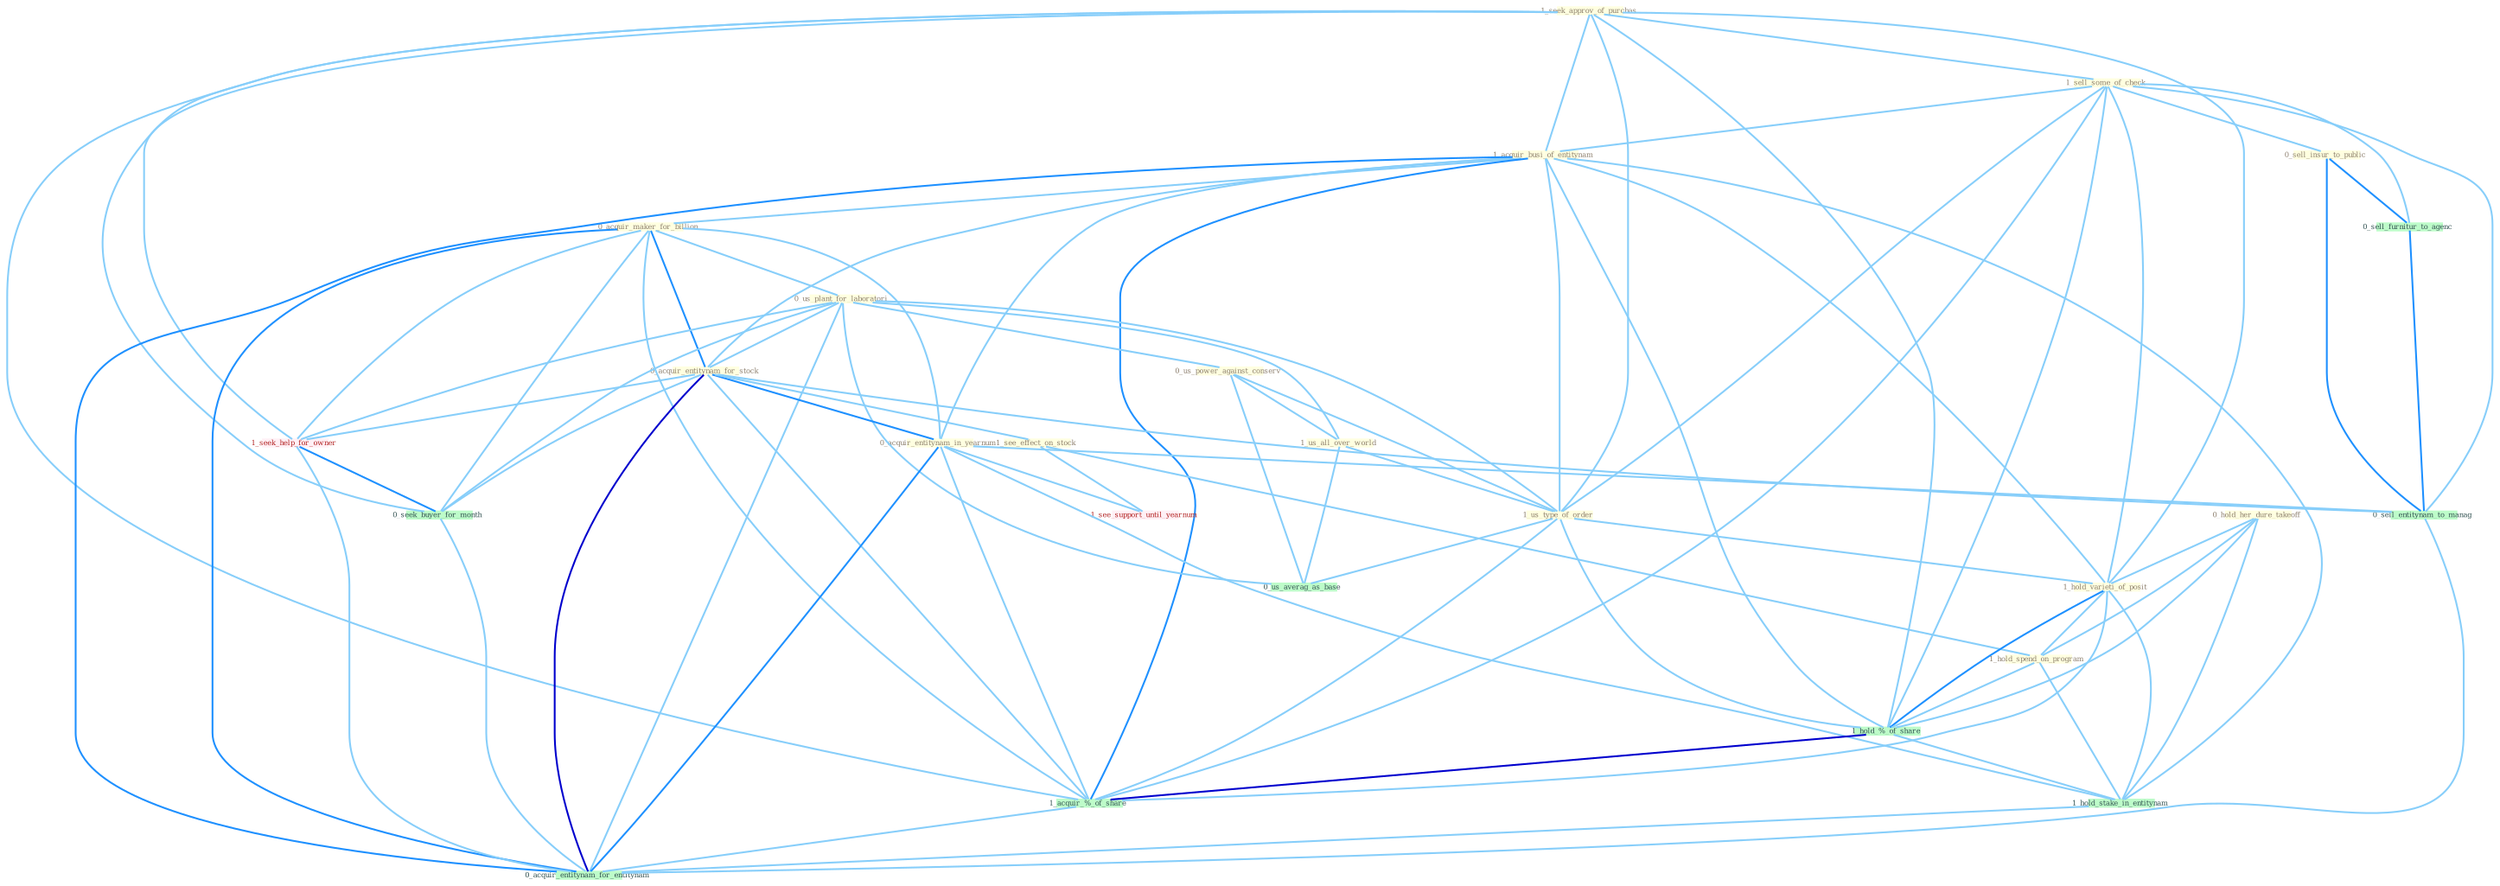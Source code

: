 Graph G{ 
    node
    [shape=polygon,style=filled,width=.5,height=.06,color="#BDFCC9",fixedsize=true,fontsize=4,
    fontcolor="#2f4f4f"];
    {node
    [color="#ffffe0", fontcolor="#8b7d6b"] "1_seek_approv_of_purchas " "1_sell_some_of_check " "1_acquir_busi_of_entitynam " "0_acquir_maker_for_billion " "0_us_plant_for_laboratori " "0_acquir_entitynam_for_stock " "0_us_power_against_conserv " "1_us_all_over_world " "0_acquir_entitynam_in_yearnum " "0_hold_her_dure_takeoff " "1_us_type_of_order " "0_sell_insur_to_public " "1_see_effect_on_stock " "1_hold_varieti_of_posit " "1_hold_spend_on_program "}
{node [color="#fff0f5", fontcolor="#b22222"] "1_seek_help_for_owner " "1_see_support_until_yearnum "}
edge [color="#B0E2FF"];

	"1_seek_approv_of_purchas " -- "1_sell_some_of_check " [w="1", color="#87cefa" ];
	"1_seek_approv_of_purchas " -- "1_acquir_busi_of_entitynam " [w="1", color="#87cefa" ];
	"1_seek_approv_of_purchas " -- "1_us_type_of_order " [w="1", color="#87cefa" ];
	"1_seek_approv_of_purchas " -- "1_hold_varieti_of_posit " [w="1", color="#87cefa" ];
	"1_seek_approv_of_purchas " -- "1_hold_%_of_share " [w="1", color="#87cefa" ];
	"1_seek_approv_of_purchas " -- "1_seek_help_for_owner " [w="1", color="#87cefa" ];
	"1_seek_approv_of_purchas " -- "0_seek_buyer_for_month " [w="1", color="#87cefa" ];
	"1_seek_approv_of_purchas " -- "1_acquir_%_of_share " [w="1", color="#87cefa" ];
	"1_sell_some_of_check " -- "1_acquir_busi_of_entitynam " [w="1", color="#87cefa" ];
	"1_sell_some_of_check " -- "1_us_type_of_order " [w="1", color="#87cefa" ];
	"1_sell_some_of_check " -- "0_sell_insur_to_public " [w="1", color="#87cefa" ];
	"1_sell_some_of_check " -- "1_hold_varieti_of_posit " [w="1", color="#87cefa" ];
	"1_sell_some_of_check " -- "1_hold_%_of_share " [w="1", color="#87cefa" ];
	"1_sell_some_of_check " -- "1_acquir_%_of_share " [w="1", color="#87cefa" ];
	"1_sell_some_of_check " -- "0_sell_furnitur_to_agenc " [w="1", color="#87cefa" ];
	"1_sell_some_of_check " -- "0_sell_entitynam_to_manag " [w="1", color="#87cefa" ];
	"1_acquir_busi_of_entitynam " -- "0_acquir_maker_for_billion " [w="1", color="#87cefa" ];
	"1_acquir_busi_of_entitynam " -- "0_acquir_entitynam_for_stock " [w="1", color="#87cefa" ];
	"1_acquir_busi_of_entitynam " -- "0_acquir_entitynam_in_yearnum " [w="1", color="#87cefa" ];
	"1_acquir_busi_of_entitynam " -- "1_us_type_of_order " [w="1", color="#87cefa" ];
	"1_acquir_busi_of_entitynam " -- "1_hold_varieti_of_posit " [w="1", color="#87cefa" ];
	"1_acquir_busi_of_entitynam " -- "1_hold_%_of_share " [w="1", color="#87cefa" ];
	"1_acquir_busi_of_entitynam " -- "1_hold_stake_in_entitynam " [w="1", color="#87cefa" ];
	"1_acquir_busi_of_entitynam " -- "1_acquir_%_of_share " [w="2", color="#1e90ff" , len=0.8];
	"1_acquir_busi_of_entitynam " -- "0_acquir_entitynam_for_entitynam " [w="2", color="#1e90ff" , len=0.8];
	"0_acquir_maker_for_billion " -- "0_us_plant_for_laboratori " [w="1", color="#87cefa" ];
	"0_acquir_maker_for_billion " -- "0_acquir_entitynam_for_stock " [w="2", color="#1e90ff" , len=0.8];
	"0_acquir_maker_for_billion " -- "0_acquir_entitynam_in_yearnum " [w="1", color="#87cefa" ];
	"0_acquir_maker_for_billion " -- "1_seek_help_for_owner " [w="1", color="#87cefa" ];
	"0_acquir_maker_for_billion " -- "0_seek_buyer_for_month " [w="1", color="#87cefa" ];
	"0_acquir_maker_for_billion " -- "1_acquir_%_of_share " [w="1", color="#87cefa" ];
	"0_acquir_maker_for_billion " -- "0_acquir_entitynam_for_entitynam " [w="2", color="#1e90ff" , len=0.8];
	"0_us_plant_for_laboratori " -- "0_acquir_entitynam_for_stock " [w="1", color="#87cefa" ];
	"0_us_plant_for_laboratori " -- "0_us_power_against_conserv " [w="1", color="#87cefa" ];
	"0_us_plant_for_laboratori " -- "1_us_all_over_world " [w="1", color="#87cefa" ];
	"0_us_plant_for_laboratori " -- "1_us_type_of_order " [w="1", color="#87cefa" ];
	"0_us_plant_for_laboratori " -- "1_seek_help_for_owner " [w="1", color="#87cefa" ];
	"0_us_plant_for_laboratori " -- "0_seek_buyer_for_month " [w="1", color="#87cefa" ];
	"0_us_plant_for_laboratori " -- "0_us_averag_as_base " [w="1", color="#87cefa" ];
	"0_us_plant_for_laboratori " -- "0_acquir_entitynam_for_entitynam " [w="1", color="#87cefa" ];
	"0_acquir_entitynam_for_stock " -- "0_acquir_entitynam_in_yearnum " [w="2", color="#1e90ff" , len=0.8];
	"0_acquir_entitynam_for_stock " -- "1_see_effect_on_stock " [w="1", color="#87cefa" ];
	"0_acquir_entitynam_for_stock " -- "1_seek_help_for_owner " [w="1", color="#87cefa" ];
	"0_acquir_entitynam_for_stock " -- "0_seek_buyer_for_month " [w="1", color="#87cefa" ];
	"0_acquir_entitynam_for_stock " -- "1_acquir_%_of_share " [w="1", color="#87cefa" ];
	"0_acquir_entitynam_for_stock " -- "0_sell_entitynam_to_manag " [w="1", color="#87cefa" ];
	"0_acquir_entitynam_for_stock " -- "0_acquir_entitynam_for_entitynam " [w="3", color="#0000cd" , len=0.6];
	"0_us_power_against_conserv " -- "1_us_all_over_world " [w="1", color="#87cefa" ];
	"0_us_power_against_conserv " -- "1_us_type_of_order " [w="1", color="#87cefa" ];
	"0_us_power_against_conserv " -- "0_us_averag_as_base " [w="1", color="#87cefa" ];
	"1_us_all_over_world " -- "1_us_type_of_order " [w="1", color="#87cefa" ];
	"1_us_all_over_world " -- "0_us_averag_as_base " [w="1", color="#87cefa" ];
	"0_acquir_entitynam_in_yearnum " -- "1_hold_stake_in_entitynam " [w="1", color="#87cefa" ];
	"0_acquir_entitynam_in_yearnum " -- "1_acquir_%_of_share " [w="1", color="#87cefa" ];
	"0_acquir_entitynam_in_yearnum " -- "1_see_support_until_yearnum " [w="1", color="#87cefa" ];
	"0_acquir_entitynam_in_yearnum " -- "0_sell_entitynam_to_manag " [w="1", color="#87cefa" ];
	"0_acquir_entitynam_in_yearnum " -- "0_acquir_entitynam_for_entitynam " [w="2", color="#1e90ff" , len=0.8];
	"0_hold_her_dure_takeoff " -- "1_hold_varieti_of_posit " [w="1", color="#87cefa" ];
	"0_hold_her_dure_takeoff " -- "1_hold_spend_on_program " [w="1", color="#87cefa" ];
	"0_hold_her_dure_takeoff " -- "1_hold_%_of_share " [w="1", color="#87cefa" ];
	"0_hold_her_dure_takeoff " -- "1_hold_stake_in_entitynam " [w="1", color="#87cefa" ];
	"1_us_type_of_order " -- "1_hold_varieti_of_posit " [w="1", color="#87cefa" ];
	"1_us_type_of_order " -- "1_hold_%_of_share " [w="1", color="#87cefa" ];
	"1_us_type_of_order " -- "1_acquir_%_of_share " [w="1", color="#87cefa" ];
	"1_us_type_of_order " -- "0_us_averag_as_base " [w="1", color="#87cefa" ];
	"0_sell_insur_to_public " -- "0_sell_furnitur_to_agenc " [w="2", color="#1e90ff" , len=0.8];
	"0_sell_insur_to_public " -- "0_sell_entitynam_to_manag " [w="2", color="#1e90ff" , len=0.8];
	"1_see_effect_on_stock " -- "1_hold_spend_on_program " [w="1", color="#87cefa" ];
	"1_see_effect_on_stock " -- "1_see_support_until_yearnum " [w="1", color="#87cefa" ];
	"1_hold_varieti_of_posit " -- "1_hold_spend_on_program " [w="1", color="#87cefa" ];
	"1_hold_varieti_of_posit " -- "1_hold_%_of_share " [w="2", color="#1e90ff" , len=0.8];
	"1_hold_varieti_of_posit " -- "1_hold_stake_in_entitynam " [w="1", color="#87cefa" ];
	"1_hold_varieti_of_posit " -- "1_acquir_%_of_share " [w="1", color="#87cefa" ];
	"1_hold_spend_on_program " -- "1_hold_%_of_share " [w="1", color="#87cefa" ];
	"1_hold_spend_on_program " -- "1_hold_stake_in_entitynam " [w="1", color="#87cefa" ];
	"1_hold_%_of_share " -- "1_hold_stake_in_entitynam " [w="1", color="#87cefa" ];
	"1_hold_%_of_share " -- "1_acquir_%_of_share " [w="3", color="#0000cd" , len=0.6];
	"1_hold_stake_in_entitynam " -- "0_acquir_entitynam_for_entitynam " [w="1", color="#87cefa" ];
	"1_seek_help_for_owner " -- "0_seek_buyer_for_month " [w="2", color="#1e90ff" , len=0.8];
	"1_seek_help_for_owner " -- "0_acquir_entitynam_for_entitynam " [w="1", color="#87cefa" ];
	"0_seek_buyer_for_month " -- "0_acquir_entitynam_for_entitynam " [w="1", color="#87cefa" ];
	"1_acquir_%_of_share " -- "0_acquir_entitynam_for_entitynam " [w="1", color="#87cefa" ];
	"0_sell_furnitur_to_agenc " -- "0_sell_entitynam_to_manag " [w="2", color="#1e90ff" , len=0.8];
	"0_sell_entitynam_to_manag " -- "0_acquir_entitynam_for_entitynam " [w="1", color="#87cefa" ];
}